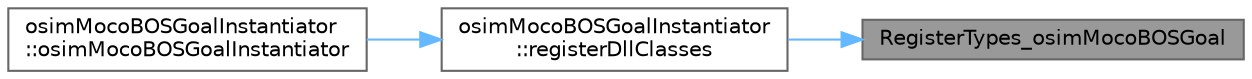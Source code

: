 digraph "RegisterTypes_osimMocoBOSGoal"
{
 // LATEX_PDF_SIZE
  bgcolor="transparent";
  edge [fontname=Helvetica,fontsize=10,labelfontname=Helvetica,labelfontsize=10];
  node [fontname=Helvetica,fontsize=10,shape=box,height=0.2,width=0.4];
  rankdir="RL";
  Node1 [id="Node000001",label="RegisterTypes_osimMocoBOSGoal",height=0.2,width=0.4,color="gray40", fillcolor="grey60", style="filled", fontcolor="black",tooltip=" "];
  Node1 -> Node2 [id="edge1_Node000001_Node000002",dir="back",color="steelblue1",style="solid",tooltip=" "];
  Node2 [id="Node000002",label="osimMocoBOSGoalInstantiator\l::registerDllClasses",height=0.2,width=0.4,color="grey40", fillcolor="white", style="filled",URL="$classosim_moco_b_o_s_goal_instantiator.html#a6a9f3524a98908a52ee811ee1b3e7471",tooltip=" "];
  Node2 -> Node3 [id="edge2_Node000002_Node000003",dir="back",color="steelblue1",style="solid",tooltip=" "];
  Node3 [id="Node000003",label="osimMocoBOSGoalInstantiator\l::osimMocoBOSGoalInstantiator",height=0.2,width=0.4,color="grey40", fillcolor="white", style="filled",URL="$classosim_moco_b_o_s_goal_instantiator.html#abe3215a7db2af9f3050c13059de28c5a",tooltip=" "];
}
